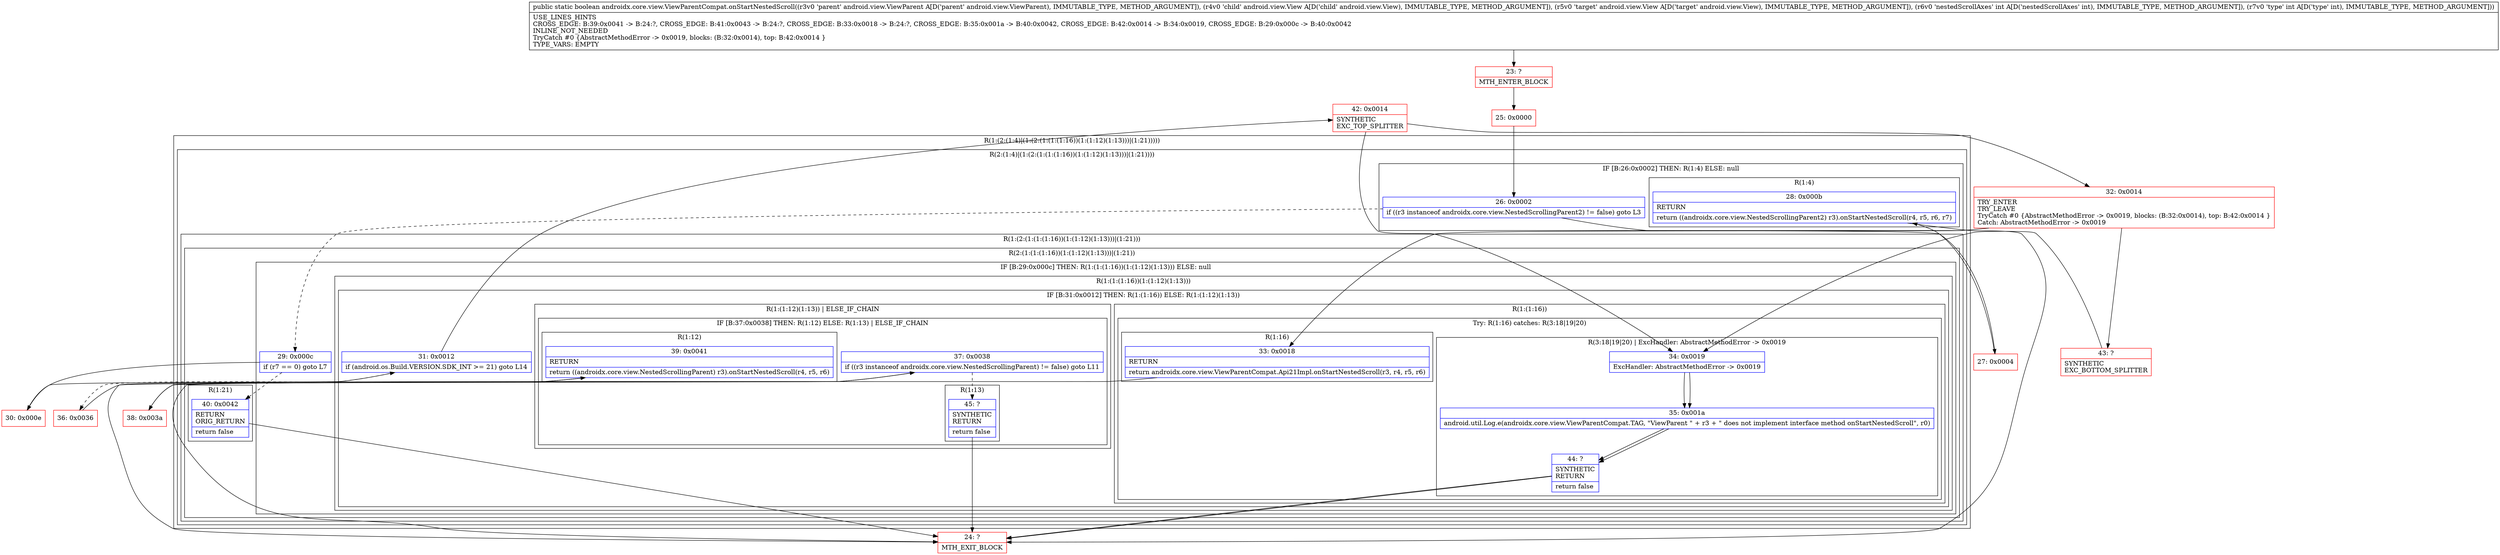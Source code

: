digraph "CFG forandroidx.core.view.ViewParentCompat.onStartNestedScroll(Landroid\/view\/ViewParent;Landroid\/view\/View;Landroid\/view\/View;II)Z" {
subgraph cluster_Region_1750670681 {
label = "R(1:(2:(1:4)|(1:(2:(1:(1:(1:16))(1:(1:12)(1:13)))|(1:21)))))";
node [shape=record,color=blue];
subgraph cluster_Region_124911486 {
label = "R(2:(1:4)|(1:(2:(1:(1:(1:16))(1:(1:12)(1:13)))|(1:21))))";
node [shape=record,color=blue];
subgraph cluster_IfRegion_57955463 {
label = "IF [B:26:0x0002] THEN: R(1:4) ELSE: null";
node [shape=record,color=blue];
Node_26 [shape=record,label="{26\:\ 0x0002|if ((r3 instanceof androidx.core.view.NestedScrollingParent2) != false) goto L3\l}"];
subgraph cluster_Region_1594309086 {
label = "R(1:4)";
node [shape=record,color=blue];
Node_28 [shape=record,label="{28\:\ 0x000b|RETURN\l|return ((androidx.core.view.NestedScrollingParent2) r3).onStartNestedScroll(r4, r5, r6, r7)\l}"];
}
}
subgraph cluster_Region_2140427442 {
label = "R(1:(2:(1:(1:(1:16))(1:(1:12)(1:13)))|(1:21)))";
node [shape=record,color=blue];
subgraph cluster_Region_1997987377 {
label = "R(2:(1:(1:(1:16))(1:(1:12)(1:13)))|(1:21))";
node [shape=record,color=blue];
subgraph cluster_IfRegion_1449618488 {
label = "IF [B:29:0x000c] THEN: R(1:(1:(1:16))(1:(1:12)(1:13))) ELSE: null";
node [shape=record,color=blue];
Node_29 [shape=record,label="{29\:\ 0x000c|if (r7 == 0) goto L7\l}"];
subgraph cluster_Region_818444003 {
label = "R(1:(1:(1:16))(1:(1:12)(1:13)))";
node [shape=record,color=blue];
subgraph cluster_IfRegion_1831114124 {
label = "IF [B:31:0x0012] THEN: R(1:(1:16)) ELSE: R(1:(1:12)(1:13))";
node [shape=record,color=blue];
Node_31 [shape=record,label="{31\:\ 0x0012|if (android.os.Build.VERSION.SDK_INT \>= 21) goto L14\l}"];
subgraph cluster_Region_738339151 {
label = "R(1:(1:16))";
node [shape=record,color=blue];
subgraph cluster_TryCatchRegion_1105827419 {
label = "Try: R(1:16) catches: R(3:18|19|20)";
node [shape=record,color=blue];
subgraph cluster_Region_845516779 {
label = "R(1:16)";
node [shape=record,color=blue];
Node_33 [shape=record,label="{33\:\ 0x0018|RETURN\l|return androidx.core.view.ViewParentCompat.Api21Impl.onStartNestedScroll(r3, r4, r5, r6)\l}"];
}
subgraph cluster_Region_2074404062 {
label = "R(3:18|19|20) | ExcHandler: AbstractMethodError \-\> 0x0019\l";
node [shape=record,color=blue];
Node_34 [shape=record,label="{34\:\ 0x0019|ExcHandler: AbstractMethodError \-\> 0x0019\l}"];
Node_35 [shape=record,label="{35\:\ 0x001a|android.util.Log.e(androidx.core.view.ViewParentCompat.TAG, \"ViewParent \" + r3 + \" does not implement interface method onStartNestedScroll\", r0)\l}"];
Node_44 [shape=record,label="{44\:\ ?|SYNTHETIC\lRETURN\l|return false\l}"];
}
}
}
subgraph cluster_Region_1179771572 {
label = "R(1:(1:12)(1:13)) | ELSE_IF_CHAIN\l";
node [shape=record,color=blue];
subgraph cluster_IfRegion_1258815339 {
label = "IF [B:37:0x0038] THEN: R(1:12) ELSE: R(1:13) | ELSE_IF_CHAIN\l";
node [shape=record,color=blue];
Node_37 [shape=record,label="{37\:\ 0x0038|if ((r3 instanceof androidx.core.view.NestedScrollingParent) != false) goto L11\l}"];
subgraph cluster_Region_1434663735 {
label = "R(1:12)";
node [shape=record,color=blue];
Node_39 [shape=record,label="{39\:\ 0x0041|RETURN\l|return ((androidx.core.view.NestedScrollingParent) r3).onStartNestedScroll(r4, r5, r6)\l}"];
}
subgraph cluster_Region_165525325 {
label = "R(1:13)";
node [shape=record,color=blue];
Node_45 [shape=record,label="{45\:\ ?|SYNTHETIC\lRETURN\l|return false\l}"];
}
}
}
}
}
}
subgraph cluster_Region_1079029888 {
label = "R(1:21)";
node [shape=record,color=blue];
Node_40 [shape=record,label="{40\:\ 0x0042|RETURN\lORIG_RETURN\l|return false\l}"];
}
}
}
}
}
subgraph cluster_Region_2074404062 {
label = "R(3:18|19|20) | ExcHandler: AbstractMethodError \-\> 0x0019\l";
node [shape=record,color=blue];
Node_34 [shape=record,label="{34\:\ 0x0019|ExcHandler: AbstractMethodError \-\> 0x0019\l}"];
Node_35 [shape=record,label="{35\:\ 0x001a|android.util.Log.e(androidx.core.view.ViewParentCompat.TAG, \"ViewParent \" + r3 + \" does not implement interface method onStartNestedScroll\", r0)\l}"];
Node_44 [shape=record,label="{44\:\ ?|SYNTHETIC\lRETURN\l|return false\l}"];
}
Node_23 [shape=record,color=red,label="{23\:\ ?|MTH_ENTER_BLOCK\l}"];
Node_25 [shape=record,color=red,label="{25\:\ 0x0000}"];
Node_27 [shape=record,color=red,label="{27\:\ 0x0004}"];
Node_24 [shape=record,color=red,label="{24\:\ ?|MTH_EXIT_BLOCK\l}"];
Node_30 [shape=record,color=red,label="{30\:\ 0x000e}"];
Node_36 [shape=record,color=red,label="{36\:\ 0x0036}"];
Node_38 [shape=record,color=red,label="{38\:\ 0x003a}"];
Node_42 [shape=record,color=red,label="{42\:\ 0x0014|SYNTHETIC\lEXC_TOP_SPLITTER\l}"];
Node_32 [shape=record,color=red,label="{32\:\ 0x0014|TRY_ENTER\lTRY_LEAVE\lTryCatch #0 \{AbstractMethodError \-\> 0x0019, blocks: (B:32:0x0014), top: B:42:0x0014 \}\lCatch: AbstractMethodError \-\> 0x0019\l}"];
Node_43 [shape=record,color=red,label="{43\:\ ?|SYNTHETIC\lEXC_BOTTOM_SPLITTER\l}"];
MethodNode[shape=record,label="{public static boolean androidx.core.view.ViewParentCompat.onStartNestedScroll((r3v0 'parent' android.view.ViewParent A[D('parent' android.view.ViewParent), IMMUTABLE_TYPE, METHOD_ARGUMENT]), (r4v0 'child' android.view.View A[D('child' android.view.View), IMMUTABLE_TYPE, METHOD_ARGUMENT]), (r5v0 'target' android.view.View A[D('target' android.view.View), IMMUTABLE_TYPE, METHOD_ARGUMENT]), (r6v0 'nestedScrollAxes' int A[D('nestedScrollAxes' int), IMMUTABLE_TYPE, METHOD_ARGUMENT]), (r7v0 'type' int A[D('type' int), IMMUTABLE_TYPE, METHOD_ARGUMENT]))  | USE_LINES_HINTS\lCROSS_EDGE: B:39:0x0041 \-\> B:24:?, CROSS_EDGE: B:41:0x0043 \-\> B:24:?, CROSS_EDGE: B:33:0x0018 \-\> B:24:?, CROSS_EDGE: B:35:0x001a \-\> B:40:0x0042, CROSS_EDGE: B:42:0x0014 \-\> B:34:0x0019, CROSS_EDGE: B:29:0x000c \-\> B:40:0x0042\lINLINE_NOT_NEEDED\lTryCatch #0 \{AbstractMethodError \-\> 0x0019, blocks: (B:32:0x0014), top: B:42:0x0014 \}\lTYPE_VARS: EMPTY\l}"];
MethodNode -> Node_23;Node_26 -> Node_27;
Node_26 -> Node_29[style=dashed];
Node_28 -> Node_24;
Node_29 -> Node_30;
Node_29 -> Node_40[style=dashed];
Node_31 -> Node_36[style=dashed];
Node_31 -> Node_42;
Node_33 -> Node_24;
Node_34 -> Node_35;
Node_35 -> Node_44;
Node_44 -> Node_24;
Node_37 -> Node_38;
Node_37 -> Node_45[style=dashed];
Node_39 -> Node_24;
Node_45 -> Node_24;
Node_40 -> Node_24;
Node_34 -> Node_35;
Node_35 -> Node_44;
Node_44 -> Node_24;
Node_23 -> Node_25;
Node_25 -> Node_26;
Node_27 -> Node_28;
Node_30 -> Node_31;
Node_36 -> Node_37;
Node_38 -> Node_39;
Node_42 -> Node_32;
Node_42 -> Node_34;
Node_32 -> Node_33;
Node_32 -> Node_43;
Node_43 -> Node_34;
}

